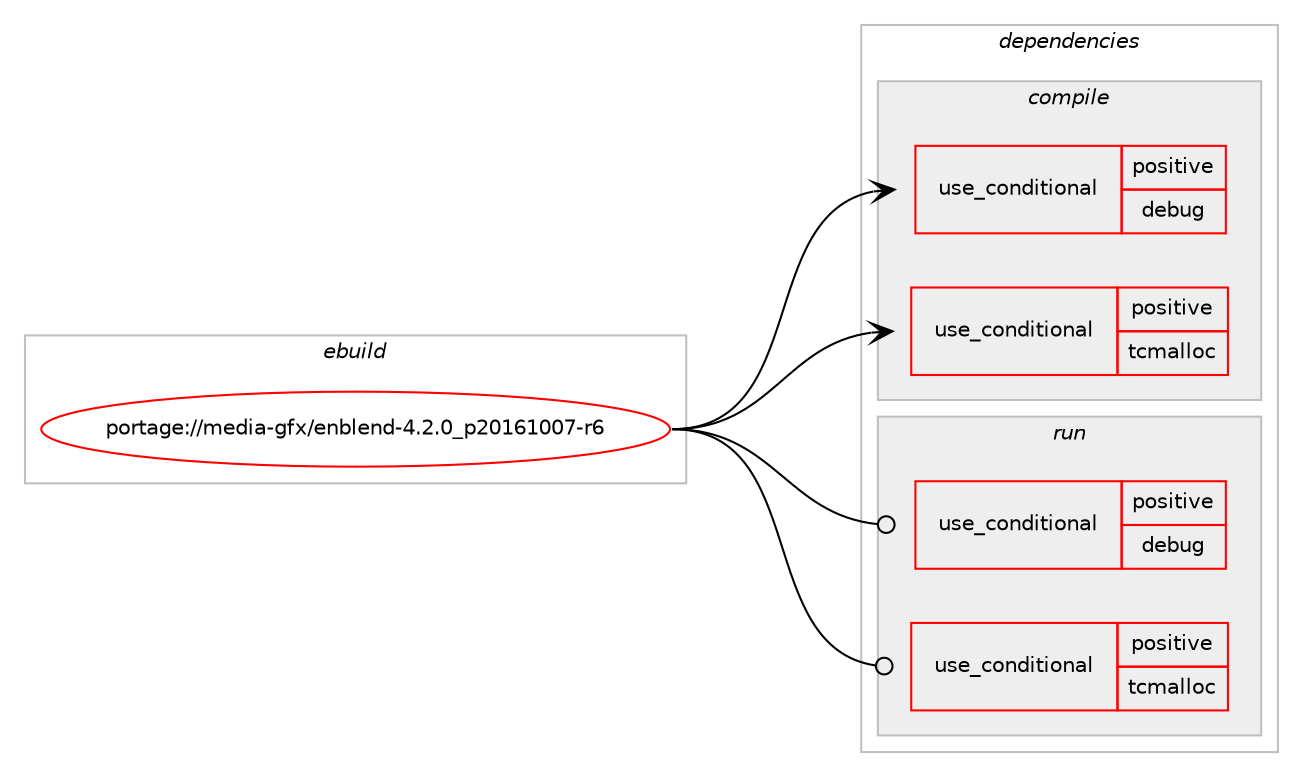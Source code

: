 digraph prolog {

# *************
# Graph options
# *************

newrank=true;
concentrate=true;
compound=true;
graph [rankdir=LR,fontname=Helvetica,fontsize=10,ranksep=1.5];#, ranksep=2.5, nodesep=0.2];
edge  [arrowhead=vee];
node  [fontname=Helvetica,fontsize=10];

# **********
# The ebuild
# **********

subgraph cluster_leftcol {
color=gray;
rank=same;
label=<<i>ebuild</i>>;
id [label="portage://media-gfx/enblend-4.2.0_p20161007-r6", color=red, width=4, href="../media-gfx/enblend-4.2.0_p20161007-r6.svg"];
}

# ****************
# The dependencies
# ****************

subgraph cluster_midcol {
color=gray;
label=<<i>dependencies</i>>;
subgraph cluster_compile {
fillcolor="#eeeeee";
style=filled;
label=<<i>compile</i>>;
subgraph cond70388 {
dependency149608 [label=<<TABLE BORDER="0" CELLBORDER="1" CELLSPACING="0" CELLPADDING="4"><TR><TD ROWSPAN="3" CELLPADDING="10">use_conditional</TD></TR><TR><TD>positive</TD></TR><TR><TD>debug</TD></TR></TABLE>>, shape=none, color=red];
# *** BEGIN UNKNOWN DEPENDENCY TYPE (TODO) ***
# dependency149608 -> package_dependency(portage://media-gfx/enblend-4.2.0_p20161007-r6,install,no,dev-libs,dmalloc,none,[,,],[],[use(enable(threads),none)])
# *** END UNKNOWN DEPENDENCY TYPE (TODO) ***

}
id:e -> dependency149608:w [weight=20,style="solid",arrowhead="vee"];
subgraph cond70389 {
dependency149609 [label=<<TABLE BORDER="0" CELLBORDER="1" CELLSPACING="0" CELLPADDING="4"><TR><TD ROWSPAN="3" CELLPADDING="10">use_conditional</TD></TR><TR><TD>positive</TD></TR><TR><TD>tcmalloc</TD></TR></TABLE>>, shape=none, color=red];
# *** BEGIN UNKNOWN DEPENDENCY TYPE (TODO) ***
# dependency149609 -> package_dependency(portage://media-gfx/enblend-4.2.0_p20161007-r6,install,no,dev-util,google-perftools,none,[,,],[],[])
# *** END UNKNOWN DEPENDENCY TYPE (TODO) ***

}
id:e -> dependency149609:w [weight=20,style="solid",arrowhead="vee"];
# *** BEGIN UNKNOWN DEPENDENCY TYPE (TODO) ***
# id -> package_dependency(portage://media-gfx/enblend-4.2.0_p20161007-r6,install,no,dev-libs,boost,none,[,,],[],[])
# *** END UNKNOWN DEPENDENCY TYPE (TODO) ***

# *** BEGIN UNKNOWN DEPENDENCY TYPE (TODO) ***
# id -> package_dependency(portage://media-gfx/enblend-4.2.0_p20161007-r6,install,no,media-libs,lcms,none,[,,],[slot(2)],[])
# *** END UNKNOWN DEPENDENCY TYPE (TODO) ***

# *** BEGIN UNKNOWN DEPENDENCY TYPE (TODO) ***
# id -> package_dependency(portage://media-gfx/enblend-4.2.0_p20161007-r6,install,no,media-libs,libjpeg-turbo,none,[,,],any_same_slot,[])
# *** END UNKNOWN DEPENDENCY TYPE (TODO) ***

# *** BEGIN UNKNOWN DEPENDENCY TYPE (TODO) ***
# id -> package_dependency(portage://media-gfx/enblend-4.2.0_p20161007-r6,install,no,media-libs,libpng,none,[,,],[slot(0)],[])
# *** END UNKNOWN DEPENDENCY TYPE (TODO) ***

# *** BEGIN UNKNOWN DEPENDENCY TYPE (TODO) ***
# id -> package_dependency(portage://media-gfx/enblend-4.2.0_p20161007-r6,install,no,media-libs,tiff,none,[,,],any_same_slot,[])
# *** END UNKNOWN DEPENDENCY TYPE (TODO) ***

# *** BEGIN UNKNOWN DEPENDENCY TYPE (TODO) ***
# id -> package_dependency(portage://media-gfx/enblend-4.2.0_p20161007-r6,install,no,media-libs,vigra,none,[,,],[],[use(enable(openexr),none)])
# *** END UNKNOWN DEPENDENCY TYPE (TODO) ***

# *** BEGIN UNKNOWN DEPENDENCY TYPE (TODO) ***
# id -> package_dependency(portage://media-gfx/enblend-4.2.0_p20161007-r6,install,no,sci-libs,gsl,none,[,,],any_same_slot,[])
# *** END UNKNOWN DEPENDENCY TYPE (TODO) ***

}
subgraph cluster_compileandrun {
fillcolor="#eeeeee";
style=filled;
label=<<i>compile and run</i>>;
}
subgraph cluster_run {
fillcolor="#eeeeee";
style=filled;
label=<<i>run</i>>;
subgraph cond70390 {
dependency149610 [label=<<TABLE BORDER="0" CELLBORDER="1" CELLSPACING="0" CELLPADDING="4"><TR><TD ROWSPAN="3" CELLPADDING="10">use_conditional</TD></TR><TR><TD>positive</TD></TR><TR><TD>debug</TD></TR></TABLE>>, shape=none, color=red];
# *** BEGIN UNKNOWN DEPENDENCY TYPE (TODO) ***
# dependency149610 -> package_dependency(portage://media-gfx/enblend-4.2.0_p20161007-r6,run,no,dev-libs,dmalloc,none,[,,],[],[use(enable(threads),none)])
# *** END UNKNOWN DEPENDENCY TYPE (TODO) ***

}
id:e -> dependency149610:w [weight=20,style="solid",arrowhead="odot"];
subgraph cond70391 {
dependency149611 [label=<<TABLE BORDER="0" CELLBORDER="1" CELLSPACING="0" CELLPADDING="4"><TR><TD ROWSPAN="3" CELLPADDING="10">use_conditional</TD></TR><TR><TD>positive</TD></TR><TR><TD>tcmalloc</TD></TR></TABLE>>, shape=none, color=red];
# *** BEGIN UNKNOWN DEPENDENCY TYPE (TODO) ***
# dependency149611 -> package_dependency(portage://media-gfx/enblend-4.2.0_p20161007-r6,run,no,dev-util,google-perftools,none,[,,],[],[])
# *** END UNKNOWN DEPENDENCY TYPE (TODO) ***

}
id:e -> dependency149611:w [weight=20,style="solid",arrowhead="odot"];
# *** BEGIN UNKNOWN DEPENDENCY TYPE (TODO) ***
# id -> package_dependency(portage://media-gfx/enblend-4.2.0_p20161007-r6,run,no,media-libs,lcms,none,[,,],[slot(2)],[])
# *** END UNKNOWN DEPENDENCY TYPE (TODO) ***

# *** BEGIN UNKNOWN DEPENDENCY TYPE (TODO) ***
# id -> package_dependency(portage://media-gfx/enblend-4.2.0_p20161007-r6,run,no,media-libs,tiff,none,[,,],any_same_slot,[])
# *** END UNKNOWN DEPENDENCY TYPE (TODO) ***

# *** BEGIN UNKNOWN DEPENDENCY TYPE (TODO) ***
# id -> package_dependency(portage://media-gfx/enblend-4.2.0_p20161007-r6,run,no,media-libs,vigra,none,[,,],[],[use(enable(openexr),none)])
# *** END UNKNOWN DEPENDENCY TYPE (TODO) ***

# *** BEGIN UNKNOWN DEPENDENCY TYPE (TODO) ***
# id -> package_dependency(portage://media-gfx/enblend-4.2.0_p20161007-r6,run,no,sci-libs,gsl,none,[,,],any_same_slot,[])
# *** END UNKNOWN DEPENDENCY TYPE (TODO) ***

}
}

# **************
# The candidates
# **************

subgraph cluster_choices {
rank=same;
color=gray;
label=<<i>candidates</i>>;

}

}
